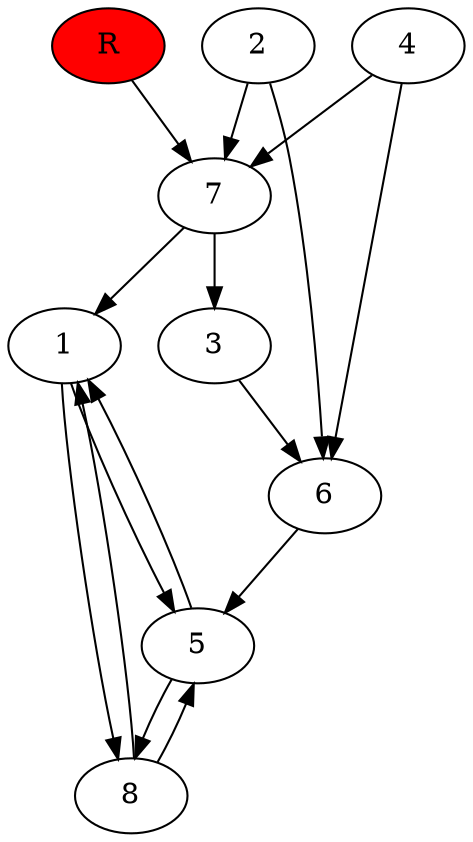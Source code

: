 digraph prb42576 {
	1
	2
	3
	4
	5
	6
	7
	8
	R [fillcolor="#ff0000" style=filled]
	1 -> 5
	1 -> 8
	2 -> 6
	2 -> 7
	3 -> 6
	4 -> 6
	4 -> 7
	5 -> 1
	5 -> 8
	6 -> 5
	7 -> 1
	7 -> 3
	8 -> 1
	8 -> 5
	R -> 7
}
